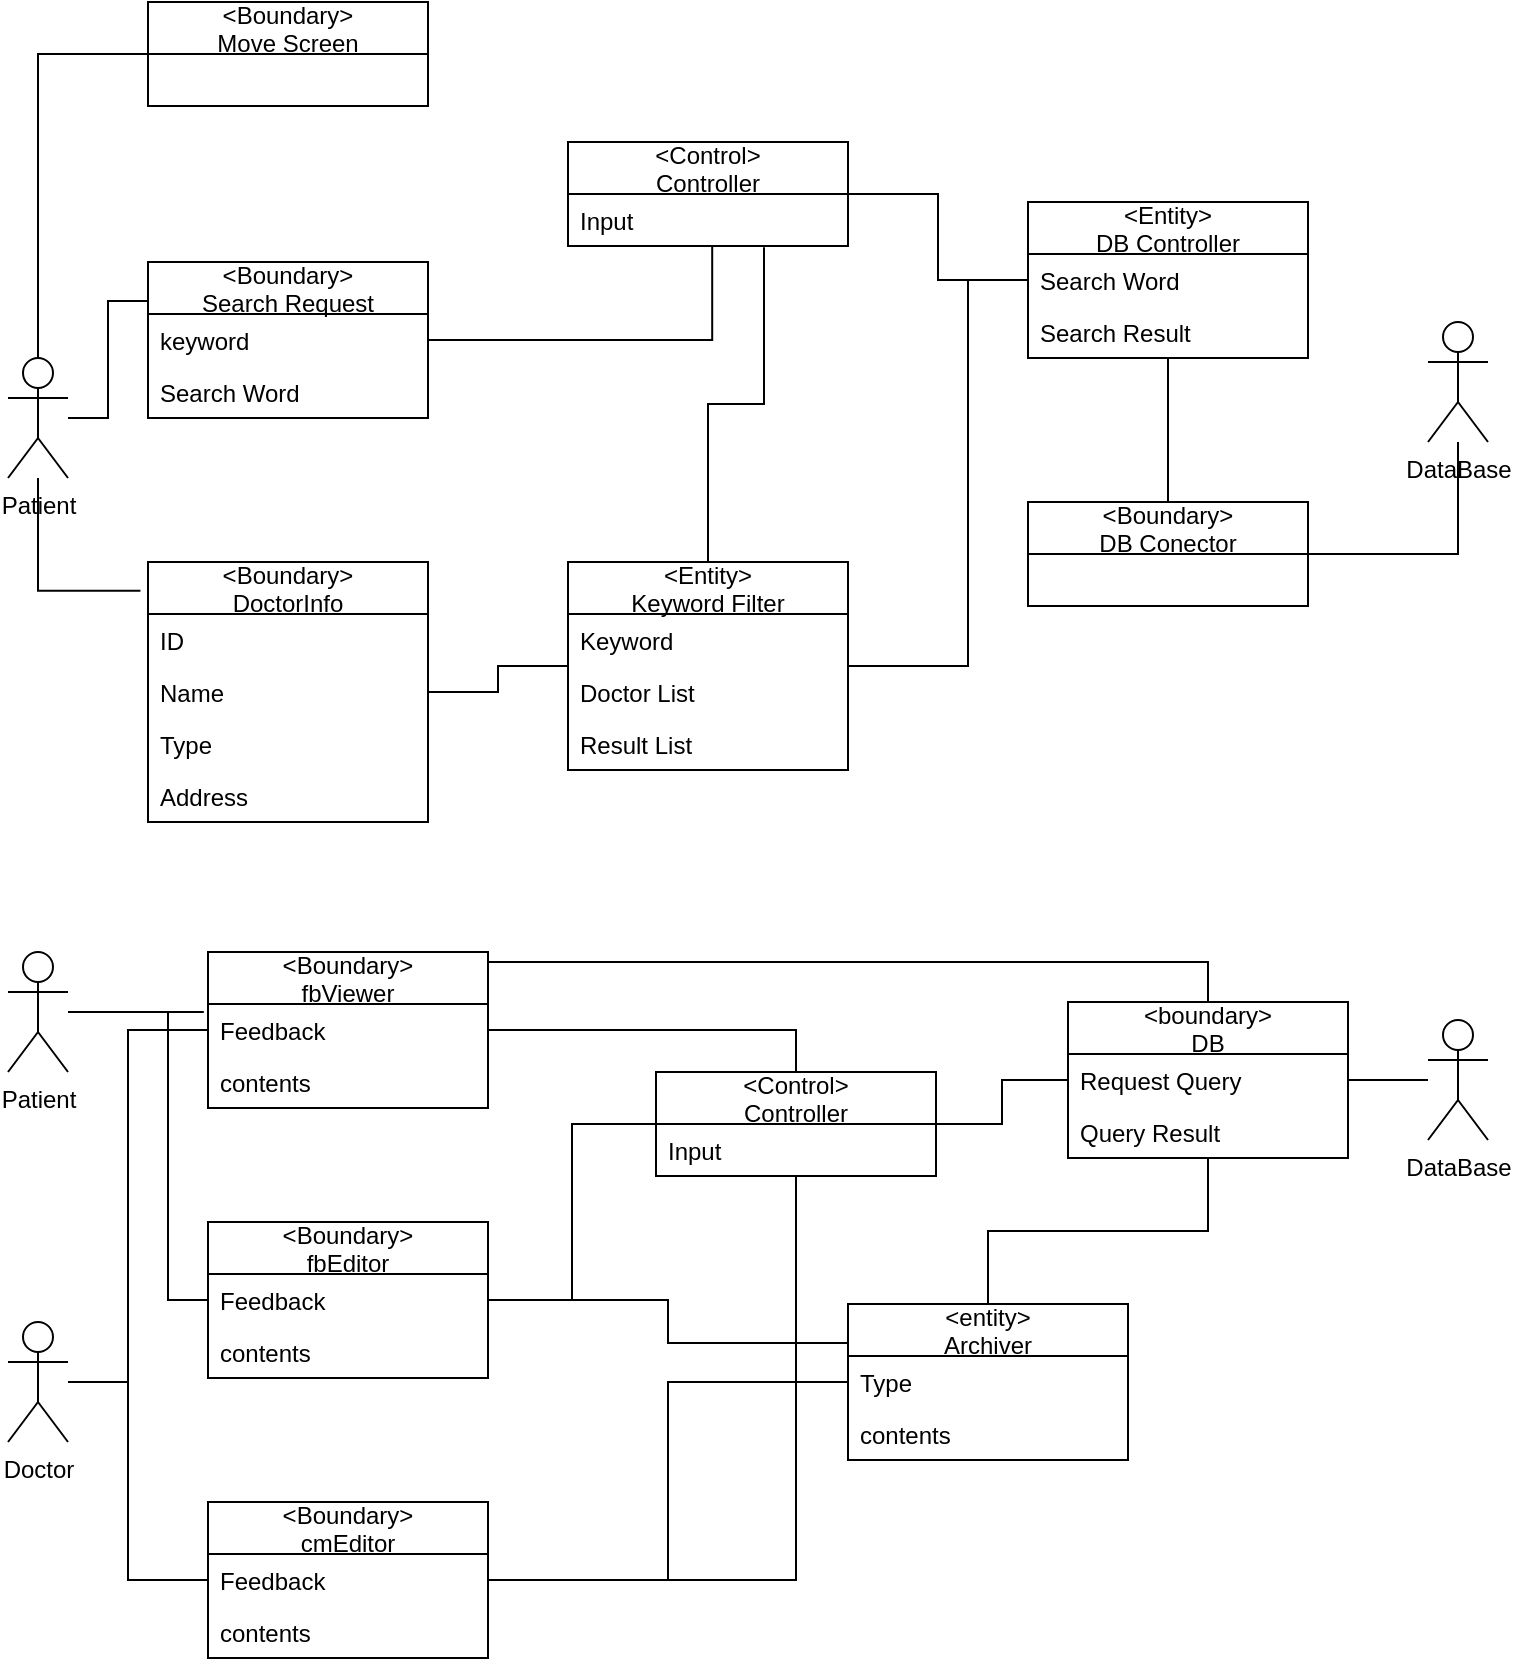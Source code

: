 <mxfile version="14.4.3" type="google"><diagram id="C5RBs43oDa-KdzZeNtuy" name="Page-1"><mxGraphModel dx="918" dy="885" grid="1" gridSize="10" guides="1" tooltips="1" connect="1" arrows="1" fold="1" page="1" pageScale="1" pageWidth="827" pageHeight="1169" math="0" shadow="0"><root><mxCell id="WIyWlLk6GJQsqaUBKTNV-0"/><mxCell id="WIyWlLk6GJQsqaUBKTNV-1" parent="WIyWlLk6GJQsqaUBKTNV-0"/><mxCell id="N7lnMvnj6xyRcFxWF7---42" style="edgeStyle=orthogonalEdgeStyle;rounded=0;orthogonalLoop=1;jettySize=auto;html=1;endArrow=none;endFill=0;" edge="1" parent="WIyWlLk6GJQsqaUBKTNV-1" source="N7lnMvnj6xyRcFxWF7---0" target="N7lnMvnj6xyRcFxWF7---27"><mxGeometry relative="1" as="geometry"/></mxCell><mxCell id="N7lnMvnj6xyRcFxWF7---44" style="edgeStyle=orthogonalEdgeStyle;rounded=0;orthogonalLoop=1;jettySize=auto;html=1;endArrow=none;endFill=0;" edge="1" parent="WIyWlLk6GJQsqaUBKTNV-1" source="N7lnMvnj6xyRcFxWF7---0" target="N7lnMvnj6xyRcFxWF7---43"><mxGeometry relative="1" as="geometry"/></mxCell><mxCell id="N7lnMvnj6xyRcFxWF7---0" value="&lt;Boundary&gt;&#10;DB Conector" style="swimlane;fontStyle=0;childLayout=stackLayout;horizontal=1;startSize=26;fillColor=none;horizontalStack=0;resizeParent=1;resizeParentMax=0;resizeLast=0;collapsible=1;marginBottom=0;" vertex="1" parent="WIyWlLk6GJQsqaUBKTNV-1"><mxGeometry x="530" y="360" width="140" height="52" as="geometry"/></mxCell><mxCell id="N7lnMvnj6xyRcFxWF7---37" style="edgeStyle=orthogonalEdgeStyle;rounded=0;orthogonalLoop=1;jettySize=auto;html=1;entryX=0.515;entryY=0.98;entryDx=0;entryDy=0;entryPerimeter=0;endArrow=none;endFill=0;exitX=1;exitY=0.5;exitDx=0;exitDy=0;" edge="1" parent="WIyWlLk6GJQsqaUBKTNV-1" source="N7lnMvnj6xyRcFxWF7---5" target="N7lnMvnj6xyRcFxWF7---20"><mxGeometry relative="1" as="geometry"><Array as="points"><mxPoint x="372" y="279"/></Array></mxGeometry></mxCell><mxCell id="N7lnMvnj6xyRcFxWF7---4" value="&lt;Boundary&gt;&#10;Search Request" style="swimlane;fontStyle=0;childLayout=stackLayout;horizontal=1;startSize=26;fillColor=none;horizontalStack=0;resizeParent=1;resizeParentMax=0;resizeLast=0;collapsible=1;marginBottom=0;" vertex="1" parent="WIyWlLk6GJQsqaUBKTNV-1"><mxGeometry x="90" y="240" width="140" height="78" as="geometry"/></mxCell><mxCell id="N7lnMvnj6xyRcFxWF7---5" value="keyword" style="text;strokeColor=none;fillColor=none;align=left;verticalAlign=top;spacingLeft=4;spacingRight=4;overflow=hidden;rotatable=0;points=[[0,0.5],[1,0.5]];portConstraint=eastwest;" vertex="1" parent="N7lnMvnj6xyRcFxWF7---4"><mxGeometry y="26" width="140" height="26" as="geometry"/></mxCell><mxCell id="N7lnMvnj6xyRcFxWF7---6" value="Search Word" style="text;strokeColor=none;fillColor=none;align=left;verticalAlign=top;spacingLeft=4;spacingRight=4;overflow=hidden;rotatable=0;points=[[0,0.5],[1,0.5]];portConstraint=eastwest;" vertex="1" parent="N7lnMvnj6xyRcFxWF7---4"><mxGeometry y="52" width="140" height="26" as="geometry"/></mxCell><mxCell id="N7lnMvnj6xyRcFxWF7---39" style="edgeStyle=orthogonalEdgeStyle;rounded=0;orthogonalLoop=1;jettySize=auto;html=1;endArrow=none;endFill=0;" edge="1" parent="WIyWlLk6GJQsqaUBKTNV-1" source="N7lnMvnj6xyRcFxWF7---8" target="N7lnMvnj6xyRcFxWF7---23"><mxGeometry relative="1" as="geometry"/></mxCell><mxCell id="N7lnMvnj6xyRcFxWF7---8" value="&lt;Boundary&gt;&#10;DoctorInfo" style="swimlane;fontStyle=0;childLayout=stackLayout;horizontal=1;startSize=26;fillColor=none;horizontalStack=0;resizeParent=1;resizeParentMax=0;resizeLast=0;collapsible=1;marginBottom=0;" vertex="1" parent="WIyWlLk6GJQsqaUBKTNV-1"><mxGeometry x="90" y="390" width="140" height="130" as="geometry"/></mxCell><mxCell id="N7lnMvnj6xyRcFxWF7---9" value="ID" style="text;strokeColor=none;fillColor=none;align=left;verticalAlign=top;spacingLeft=4;spacingRight=4;overflow=hidden;rotatable=0;points=[[0,0.5],[1,0.5]];portConstraint=eastwest;" vertex="1" parent="N7lnMvnj6xyRcFxWF7---8"><mxGeometry y="26" width="140" height="26" as="geometry"/></mxCell><mxCell id="N7lnMvnj6xyRcFxWF7---10" value="Name" style="text;strokeColor=none;fillColor=none;align=left;verticalAlign=top;spacingLeft=4;spacingRight=4;overflow=hidden;rotatable=0;points=[[0,0.5],[1,0.5]];portConstraint=eastwest;" vertex="1" parent="N7lnMvnj6xyRcFxWF7---8"><mxGeometry y="52" width="140" height="26" as="geometry"/></mxCell><mxCell id="N7lnMvnj6xyRcFxWF7---11" value="Type" style="text;strokeColor=none;fillColor=none;align=left;verticalAlign=top;spacingLeft=4;spacingRight=4;overflow=hidden;rotatable=0;points=[[0,0.5],[1,0.5]];portConstraint=eastwest;" vertex="1" parent="N7lnMvnj6xyRcFxWF7---8"><mxGeometry y="78" width="140" height="26" as="geometry"/></mxCell><mxCell id="N7lnMvnj6xyRcFxWF7---18" value="Address" style="text;strokeColor=none;fillColor=none;align=left;verticalAlign=top;spacingLeft=4;spacingRight=4;overflow=hidden;rotatable=0;points=[[0,0.5],[1,0.5]];portConstraint=eastwest;" vertex="1" parent="N7lnMvnj6xyRcFxWF7---8"><mxGeometry y="104" width="140" height="26" as="geometry"/></mxCell><mxCell id="N7lnMvnj6xyRcFxWF7---41" style="edgeStyle=orthogonalEdgeStyle;rounded=0;orthogonalLoop=1;jettySize=auto;html=1;endArrow=none;endFill=0;" edge="1" parent="WIyWlLk6GJQsqaUBKTNV-1" source="N7lnMvnj6xyRcFxWF7---19" target="N7lnMvnj6xyRcFxWF7---27"><mxGeometry relative="1" as="geometry"/></mxCell><mxCell id="N7lnMvnj6xyRcFxWF7---19" value="&lt;Control&gt;&#10;Controller" style="swimlane;fontStyle=0;childLayout=stackLayout;horizontal=1;startSize=26;fillColor=none;horizontalStack=0;resizeParent=1;resizeParentMax=0;resizeLast=0;collapsible=1;marginBottom=0;" vertex="1" parent="WIyWlLk6GJQsqaUBKTNV-1"><mxGeometry x="300" y="180" width="140" height="52" as="geometry"/></mxCell><mxCell id="N7lnMvnj6xyRcFxWF7---20" value="Input" style="text;strokeColor=none;fillColor=none;align=left;verticalAlign=top;spacingLeft=4;spacingRight=4;overflow=hidden;rotatable=0;points=[[0,0.5],[1,0.5]];portConstraint=eastwest;" vertex="1" parent="N7lnMvnj6xyRcFxWF7---19"><mxGeometry y="26" width="140" height="26" as="geometry"/></mxCell><mxCell id="N7lnMvnj6xyRcFxWF7---38" style="edgeStyle=orthogonalEdgeStyle;rounded=0;orthogonalLoop=1;jettySize=auto;html=1;entryX=0.7;entryY=1.025;entryDx=0;entryDy=0;entryPerimeter=0;endArrow=none;endFill=0;" edge="1" parent="WIyWlLk6GJQsqaUBKTNV-1" source="N7lnMvnj6xyRcFxWF7---23" target="N7lnMvnj6xyRcFxWF7---20"><mxGeometry relative="1" as="geometry"/></mxCell><mxCell id="N7lnMvnj6xyRcFxWF7---40" style="edgeStyle=orthogonalEdgeStyle;rounded=0;orthogonalLoop=1;jettySize=auto;html=1;endArrow=none;endFill=0;" edge="1" parent="WIyWlLk6GJQsqaUBKTNV-1" source="N7lnMvnj6xyRcFxWF7---23" target="N7lnMvnj6xyRcFxWF7---27"><mxGeometry relative="1" as="geometry"><Array as="points"><mxPoint x="500" y="442"/><mxPoint x="500" y="249"/></Array></mxGeometry></mxCell><mxCell id="N7lnMvnj6xyRcFxWF7---23" value="&lt;Entity&gt;&#10;Keyword Filter" style="swimlane;fontStyle=0;childLayout=stackLayout;horizontal=1;startSize=26;fillColor=none;horizontalStack=0;resizeParent=1;resizeParentMax=0;resizeLast=0;collapsible=1;marginBottom=0;" vertex="1" parent="WIyWlLk6GJQsqaUBKTNV-1"><mxGeometry x="300" y="390" width="140" height="104" as="geometry"/></mxCell><mxCell id="N7lnMvnj6xyRcFxWF7---24" value="Keyword" style="text;strokeColor=none;fillColor=none;align=left;verticalAlign=top;spacingLeft=4;spacingRight=4;overflow=hidden;rotatable=0;points=[[0,0.5],[1,0.5]];portConstraint=eastwest;" vertex="1" parent="N7lnMvnj6xyRcFxWF7---23"><mxGeometry y="26" width="140" height="26" as="geometry"/></mxCell><mxCell id="N7lnMvnj6xyRcFxWF7---25" value="Doctor List" style="text;strokeColor=none;fillColor=none;align=left;verticalAlign=top;spacingLeft=4;spacingRight=4;overflow=hidden;rotatable=0;points=[[0,0.5],[1,0.5]];portConstraint=eastwest;" vertex="1" parent="N7lnMvnj6xyRcFxWF7---23"><mxGeometry y="52" width="140" height="26" as="geometry"/></mxCell><mxCell id="N7lnMvnj6xyRcFxWF7---26" value="Result List" style="text;strokeColor=none;fillColor=none;align=left;verticalAlign=top;spacingLeft=4;spacingRight=4;overflow=hidden;rotatable=0;points=[[0,0.5],[1,0.5]];portConstraint=eastwest;" vertex="1" parent="N7lnMvnj6xyRcFxWF7---23"><mxGeometry y="78" width="140" height="26" as="geometry"/></mxCell><mxCell id="N7lnMvnj6xyRcFxWF7---27" value="&lt;Entity&gt;&#10;DB Controller" style="swimlane;fontStyle=0;childLayout=stackLayout;horizontal=1;startSize=26;fillColor=none;horizontalStack=0;resizeParent=1;resizeParentMax=0;resizeLast=0;collapsible=1;marginBottom=0;" vertex="1" parent="WIyWlLk6GJQsqaUBKTNV-1"><mxGeometry x="530" y="210" width="140" height="78" as="geometry"/></mxCell><mxCell id="N7lnMvnj6xyRcFxWF7---28" value="Search Word" style="text;strokeColor=none;fillColor=none;align=left;verticalAlign=top;spacingLeft=4;spacingRight=4;overflow=hidden;rotatable=0;points=[[0,0.5],[1,0.5]];portConstraint=eastwest;" vertex="1" parent="N7lnMvnj6xyRcFxWF7---27"><mxGeometry y="26" width="140" height="26" as="geometry"/></mxCell><mxCell id="N7lnMvnj6xyRcFxWF7---29" value="Search Result" style="text;strokeColor=none;fillColor=none;align=left;verticalAlign=top;spacingLeft=4;spacingRight=4;overflow=hidden;rotatable=0;points=[[0,0.5],[1,0.5]];portConstraint=eastwest;" vertex="1" parent="N7lnMvnj6xyRcFxWF7---27"><mxGeometry y="52" width="140" height="26" as="geometry"/></mxCell><mxCell id="N7lnMvnj6xyRcFxWF7---31" value="&lt;Boundary&gt;&#10;Move Screen" style="swimlane;fontStyle=0;childLayout=stackLayout;horizontal=1;startSize=26;fillColor=none;horizontalStack=0;resizeParent=1;resizeParentMax=0;resizeLast=0;collapsible=1;marginBottom=0;" vertex="1" parent="WIyWlLk6GJQsqaUBKTNV-1"><mxGeometry x="90" y="110" width="140" height="52" as="geometry"/></mxCell><mxCell id="N7lnMvnj6xyRcFxWF7---33" style="edgeStyle=orthogonalEdgeStyle;rounded=0;orthogonalLoop=1;jettySize=auto;html=1;entryX=0;entryY=0.5;entryDx=0;entryDy=0;endArrow=none;endFill=0;" edge="1" parent="WIyWlLk6GJQsqaUBKTNV-1" source="N7lnMvnj6xyRcFxWF7---32" target="N7lnMvnj6xyRcFxWF7---31"><mxGeometry relative="1" as="geometry"><Array as="points"><mxPoint x="35" y="136"/></Array></mxGeometry></mxCell><mxCell id="N7lnMvnj6xyRcFxWF7---34" style="edgeStyle=orthogonalEdgeStyle;rounded=0;orthogonalLoop=1;jettySize=auto;html=1;entryX=0;entryY=0.25;entryDx=0;entryDy=0;endArrow=none;endFill=0;" edge="1" parent="WIyWlLk6GJQsqaUBKTNV-1" source="N7lnMvnj6xyRcFxWF7---32" target="N7lnMvnj6xyRcFxWF7---4"><mxGeometry relative="1" as="geometry"/></mxCell><mxCell id="N7lnMvnj6xyRcFxWF7---35" style="edgeStyle=orthogonalEdgeStyle;rounded=0;orthogonalLoop=1;jettySize=auto;html=1;entryX=-0.027;entryY=0.111;entryDx=0;entryDy=0;entryPerimeter=0;endArrow=none;endFill=0;" edge="1" parent="WIyWlLk6GJQsqaUBKTNV-1" source="N7lnMvnj6xyRcFxWF7---32" target="N7lnMvnj6xyRcFxWF7---8"><mxGeometry relative="1" as="geometry"><Array as="points"><mxPoint x="35" y="404"/></Array></mxGeometry></mxCell><mxCell id="N7lnMvnj6xyRcFxWF7---32" value="Patient" style="shape=umlActor;verticalLabelPosition=bottom;verticalAlign=top;html=1;outlineConnect=0;" vertex="1" parent="WIyWlLk6GJQsqaUBKTNV-1"><mxGeometry x="20" y="288" width="30" height="60" as="geometry"/></mxCell><mxCell id="N7lnMvnj6xyRcFxWF7---43" value="DataBase" style="shape=umlActor;verticalLabelPosition=bottom;verticalAlign=top;html=1;outlineConnect=0;" vertex="1" parent="WIyWlLk6GJQsqaUBKTNV-1"><mxGeometry x="730" y="270" width="30" height="60" as="geometry"/></mxCell><mxCell id="N7lnMvnj6xyRcFxWF7---70" style="edgeStyle=orthogonalEdgeStyle;rounded=0;orthogonalLoop=1;jettySize=auto;html=1;entryX=0;entryY=0.5;entryDx=0;entryDy=0;endArrow=none;endFill=0;" edge="1" parent="WIyWlLk6GJQsqaUBKTNV-1" source="N7lnMvnj6xyRcFxWF7---45" target="N7lnMvnj6xyRcFxWF7---59"><mxGeometry relative="1" as="geometry"><Array as="points"><mxPoint x="100" y="615"/><mxPoint x="100" y="759"/></Array></mxGeometry></mxCell><mxCell id="N7lnMvnj6xyRcFxWF7---71" style="edgeStyle=orthogonalEdgeStyle;rounded=0;orthogonalLoop=1;jettySize=auto;html=1;entryX=-0.015;entryY=0.154;entryDx=0;entryDy=0;entryPerimeter=0;endArrow=none;endFill=0;" edge="1" parent="WIyWlLk6GJQsqaUBKTNV-1" source="N7lnMvnj6xyRcFxWF7---45" target="N7lnMvnj6xyRcFxWF7---47"><mxGeometry relative="1" as="geometry"/></mxCell><mxCell id="N7lnMvnj6xyRcFxWF7---45" value="Patient" style="shape=umlActor;verticalLabelPosition=bottom;verticalAlign=top;html=1;outlineConnect=0;" vertex="1" parent="WIyWlLk6GJQsqaUBKTNV-1"><mxGeometry x="20" y="585" width="30" height="60" as="geometry"/></mxCell><mxCell id="N7lnMvnj6xyRcFxWF7---88" style="edgeStyle=orthogonalEdgeStyle;rounded=0;orthogonalLoop=1;jettySize=auto;html=1;entryX=0.5;entryY=0;entryDx=0;entryDy=0;endArrow=none;endFill=0;" edge="1" parent="WIyWlLk6GJQsqaUBKTNV-1" source="N7lnMvnj6xyRcFxWF7---46" target="N7lnMvnj6xyRcFxWF7---83"><mxGeometry relative="1" as="geometry"><Array as="points"><mxPoint x="620" y="590"/></Array></mxGeometry></mxCell><mxCell id="N7lnMvnj6xyRcFxWF7---46" value="&lt;Boundary&gt;&#10;fbViewer" style="swimlane;fontStyle=0;childLayout=stackLayout;horizontal=1;startSize=26;fillColor=none;horizontalStack=0;resizeParent=1;resizeParentMax=0;resizeLast=0;collapsible=1;marginBottom=0;" vertex="1" parent="WIyWlLk6GJQsqaUBKTNV-1"><mxGeometry x="120" y="585" width="140" height="78" as="geometry"/></mxCell><mxCell id="N7lnMvnj6xyRcFxWF7---47" value="Feedback" style="text;strokeColor=none;fillColor=none;align=left;verticalAlign=top;spacingLeft=4;spacingRight=4;overflow=hidden;rotatable=0;points=[[0,0.5],[1,0.5]];portConstraint=eastwest;" vertex="1" parent="N7lnMvnj6xyRcFxWF7---46"><mxGeometry y="26" width="140" height="26" as="geometry"/></mxCell><mxCell id="N7lnMvnj6xyRcFxWF7---48" value="contents" style="text;strokeColor=none;fillColor=none;align=left;verticalAlign=top;spacingLeft=4;spacingRight=4;overflow=hidden;rotatable=0;points=[[0,0.5],[1,0.5]];portConstraint=eastwest;" vertex="1" parent="N7lnMvnj6xyRcFxWF7---46"><mxGeometry y="52" width="140" height="26" as="geometry"/></mxCell><mxCell id="N7lnMvnj6xyRcFxWF7---75" style="edgeStyle=orthogonalEdgeStyle;rounded=0;orthogonalLoop=1;jettySize=auto;html=1;entryX=0;entryY=0.5;entryDx=0;entryDy=0;endArrow=none;endFill=0;" edge="1" parent="WIyWlLk6GJQsqaUBKTNV-1" source="N7lnMvnj6xyRcFxWF7---58" target="N7lnMvnj6xyRcFxWF7---72"><mxGeometry relative="1" as="geometry"/></mxCell><mxCell id="N7lnMvnj6xyRcFxWF7---81" style="edgeStyle=orthogonalEdgeStyle;rounded=0;orthogonalLoop=1;jettySize=auto;html=1;entryX=0;entryY=0.25;entryDx=0;entryDy=0;endArrow=none;endFill=0;" edge="1" parent="WIyWlLk6GJQsqaUBKTNV-1" source="N7lnMvnj6xyRcFxWF7---58" target="N7lnMvnj6xyRcFxWF7---77"><mxGeometry relative="1" as="geometry"/></mxCell><mxCell id="N7lnMvnj6xyRcFxWF7---58" value="&lt;Boundary&gt;&#10;fbEditor" style="swimlane;fontStyle=0;childLayout=stackLayout;horizontal=1;startSize=26;fillColor=none;horizontalStack=0;resizeParent=1;resizeParentMax=0;resizeLast=0;collapsible=1;marginBottom=0;" vertex="1" parent="WIyWlLk6GJQsqaUBKTNV-1"><mxGeometry x="120" y="720" width="140" height="78" as="geometry"/></mxCell><mxCell id="N7lnMvnj6xyRcFxWF7---59" value="Feedback" style="text;strokeColor=none;fillColor=none;align=left;verticalAlign=top;spacingLeft=4;spacingRight=4;overflow=hidden;rotatable=0;points=[[0,0.5],[1,0.5]];portConstraint=eastwest;" vertex="1" parent="N7lnMvnj6xyRcFxWF7---58"><mxGeometry y="26" width="140" height="26" as="geometry"/></mxCell><mxCell id="N7lnMvnj6xyRcFxWF7---60" value="contents" style="text;strokeColor=none;fillColor=none;align=left;verticalAlign=top;spacingLeft=4;spacingRight=4;overflow=hidden;rotatable=0;points=[[0,0.5],[1,0.5]];portConstraint=eastwest;" vertex="1" parent="N7lnMvnj6xyRcFxWF7---58"><mxGeometry y="52" width="140" height="26" as="geometry"/></mxCell><mxCell id="N7lnMvnj6xyRcFxWF7---76" style="edgeStyle=orthogonalEdgeStyle;rounded=0;orthogonalLoop=1;jettySize=auto;html=1;endArrow=none;endFill=0;" edge="1" parent="WIyWlLk6GJQsqaUBKTNV-1" source="N7lnMvnj6xyRcFxWF7---61" target="N7lnMvnj6xyRcFxWF7---72"><mxGeometry relative="1" as="geometry"/></mxCell><mxCell id="N7lnMvnj6xyRcFxWF7---82" style="edgeStyle=orthogonalEdgeStyle;rounded=0;orthogonalLoop=1;jettySize=auto;html=1;endArrow=none;endFill=0;" edge="1" parent="WIyWlLk6GJQsqaUBKTNV-1" source="N7lnMvnj6xyRcFxWF7---61" target="N7lnMvnj6xyRcFxWF7---77"><mxGeometry relative="1" as="geometry"><Array as="points"><mxPoint x="350" y="899"/><mxPoint x="350" y="800"/></Array></mxGeometry></mxCell><mxCell id="N7lnMvnj6xyRcFxWF7---61" value="&lt;Boundary&gt;&#10;cmEditor" style="swimlane;fontStyle=0;childLayout=stackLayout;horizontal=1;startSize=26;fillColor=none;horizontalStack=0;resizeParent=1;resizeParentMax=0;resizeLast=0;collapsible=1;marginBottom=0;" vertex="1" parent="WIyWlLk6GJQsqaUBKTNV-1"><mxGeometry x="120" y="860" width="140" height="78" as="geometry"/></mxCell><mxCell id="N7lnMvnj6xyRcFxWF7---62" value="Feedback" style="text;strokeColor=none;fillColor=none;align=left;verticalAlign=top;spacingLeft=4;spacingRight=4;overflow=hidden;rotatable=0;points=[[0,0.5],[1,0.5]];portConstraint=eastwest;" vertex="1" parent="N7lnMvnj6xyRcFxWF7---61"><mxGeometry y="26" width="140" height="26" as="geometry"/></mxCell><mxCell id="N7lnMvnj6xyRcFxWF7---63" value="contents" style="text;strokeColor=none;fillColor=none;align=left;verticalAlign=top;spacingLeft=4;spacingRight=4;overflow=hidden;rotatable=0;points=[[0,0.5],[1,0.5]];portConstraint=eastwest;" vertex="1" parent="N7lnMvnj6xyRcFxWF7---61"><mxGeometry y="52" width="140" height="26" as="geometry"/></mxCell><mxCell id="N7lnMvnj6xyRcFxWF7---68" style="edgeStyle=orthogonalEdgeStyle;rounded=0;orthogonalLoop=1;jettySize=auto;html=1;entryX=0;entryY=0.5;entryDx=0;entryDy=0;endArrow=none;endFill=0;" edge="1" parent="WIyWlLk6GJQsqaUBKTNV-1" source="N7lnMvnj6xyRcFxWF7---67" target="N7lnMvnj6xyRcFxWF7---47"><mxGeometry relative="1" as="geometry"><Array as="points"><mxPoint x="80" y="800"/><mxPoint x="80" y="624"/></Array></mxGeometry></mxCell><mxCell id="N7lnMvnj6xyRcFxWF7---69" style="edgeStyle=orthogonalEdgeStyle;rounded=0;orthogonalLoop=1;jettySize=auto;html=1;entryX=0;entryY=0.5;entryDx=0;entryDy=0;endArrow=none;endFill=0;" edge="1" parent="WIyWlLk6GJQsqaUBKTNV-1" source="N7lnMvnj6xyRcFxWF7---67" target="N7lnMvnj6xyRcFxWF7---62"><mxGeometry relative="1" as="geometry"><Array as="points"><mxPoint x="80" y="800"/><mxPoint x="80" y="899"/></Array></mxGeometry></mxCell><mxCell id="N7lnMvnj6xyRcFxWF7---67" value="Doctor" style="shape=umlActor;verticalLabelPosition=bottom;verticalAlign=top;html=1;outlineConnect=0;" vertex="1" parent="WIyWlLk6GJQsqaUBKTNV-1"><mxGeometry x="20" y="770" width="30" height="60" as="geometry"/></mxCell><mxCell id="N7lnMvnj6xyRcFxWF7---86" style="edgeStyle=orthogonalEdgeStyle;rounded=0;orthogonalLoop=1;jettySize=auto;html=1;entryX=0;entryY=0.5;entryDx=0;entryDy=0;endArrow=none;endFill=0;" edge="1" parent="WIyWlLk6GJQsqaUBKTNV-1" source="N7lnMvnj6xyRcFxWF7---72" target="N7lnMvnj6xyRcFxWF7---84"><mxGeometry relative="1" as="geometry"/></mxCell><mxCell id="N7lnMvnj6xyRcFxWF7---72" value="&lt;Control&gt;&#10;Controller" style="swimlane;fontStyle=0;childLayout=stackLayout;horizontal=1;startSize=26;fillColor=none;horizontalStack=0;resizeParent=1;resizeParentMax=0;resizeLast=0;collapsible=1;marginBottom=0;" vertex="1" parent="WIyWlLk6GJQsqaUBKTNV-1"><mxGeometry x="344" y="645" width="140" height="52" as="geometry"/></mxCell><mxCell id="N7lnMvnj6xyRcFxWF7---73" value="Input" style="text;strokeColor=none;fillColor=none;align=left;verticalAlign=top;spacingLeft=4;spacingRight=4;overflow=hidden;rotatable=0;points=[[0,0.5],[1,0.5]];portConstraint=eastwest;" vertex="1" parent="N7lnMvnj6xyRcFxWF7---72"><mxGeometry y="26" width="140" height="26" as="geometry"/></mxCell><mxCell id="N7lnMvnj6xyRcFxWF7---74" style="edgeStyle=orthogonalEdgeStyle;rounded=0;orthogonalLoop=1;jettySize=auto;html=1;endArrow=none;endFill=0;" edge="1" parent="WIyWlLk6GJQsqaUBKTNV-1" source="N7lnMvnj6xyRcFxWF7---47" target="N7lnMvnj6xyRcFxWF7---72"><mxGeometry relative="1" as="geometry"/></mxCell><mxCell id="N7lnMvnj6xyRcFxWF7---87" style="edgeStyle=orthogonalEdgeStyle;rounded=0;orthogonalLoop=1;jettySize=auto;html=1;endArrow=none;endFill=0;" edge="1" parent="WIyWlLk6GJQsqaUBKTNV-1" source="N7lnMvnj6xyRcFxWF7---77" target="N7lnMvnj6xyRcFxWF7---83"><mxGeometry relative="1" as="geometry"/></mxCell><mxCell id="N7lnMvnj6xyRcFxWF7---77" value="&lt;entity&gt;&#10;Archiver" style="swimlane;fontStyle=0;childLayout=stackLayout;horizontal=1;startSize=26;fillColor=none;horizontalStack=0;resizeParent=1;resizeParentMax=0;resizeLast=0;collapsible=1;marginBottom=0;" vertex="1" parent="WIyWlLk6GJQsqaUBKTNV-1"><mxGeometry x="440" y="761" width="140" height="78" as="geometry"/></mxCell><mxCell id="N7lnMvnj6xyRcFxWF7---78" value="Type" style="text;strokeColor=none;fillColor=none;align=left;verticalAlign=top;spacingLeft=4;spacingRight=4;overflow=hidden;rotatable=0;points=[[0,0.5],[1,0.5]];portConstraint=eastwest;" vertex="1" parent="N7lnMvnj6xyRcFxWF7---77"><mxGeometry y="26" width="140" height="26" as="geometry"/></mxCell><mxCell id="N7lnMvnj6xyRcFxWF7---79" value="contents" style="text;strokeColor=none;fillColor=none;align=left;verticalAlign=top;spacingLeft=4;spacingRight=4;overflow=hidden;rotatable=0;points=[[0,0.5],[1,0.5]];portConstraint=eastwest;" vertex="1" parent="N7lnMvnj6xyRcFxWF7---77"><mxGeometry y="52" width="140" height="26" as="geometry"/></mxCell><mxCell id="N7lnMvnj6xyRcFxWF7---83" value="&lt;boundary&gt;&#10;DB" style="swimlane;fontStyle=0;childLayout=stackLayout;horizontal=1;startSize=26;fillColor=none;horizontalStack=0;resizeParent=1;resizeParentMax=0;resizeLast=0;collapsible=1;marginBottom=0;" vertex="1" parent="WIyWlLk6GJQsqaUBKTNV-1"><mxGeometry x="550" y="610" width="140" height="78" as="geometry"/></mxCell><mxCell id="N7lnMvnj6xyRcFxWF7---84" value="Request Query" style="text;strokeColor=none;fillColor=none;align=left;verticalAlign=top;spacingLeft=4;spacingRight=4;overflow=hidden;rotatable=0;points=[[0,0.5],[1,0.5]];portConstraint=eastwest;" vertex="1" parent="N7lnMvnj6xyRcFxWF7---83"><mxGeometry y="26" width="140" height="26" as="geometry"/></mxCell><mxCell id="N7lnMvnj6xyRcFxWF7---85" value="Query Result" style="text;strokeColor=none;fillColor=none;align=left;verticalAlign=top;spacingLeft=4;spacingRight=4;overflow=hidden;rotatable=0;points=[[0,0.5],[1,0.5]];portConstraint=eastwest;" vertex="1" parent="N7lnMvnj6xyRcFxWF7---83"><mxGeometry y="52" width="140" height="26" as="geometry"/></mxCell><mxCell id="N7lnMvnj6xyRcFxWF7---90" style="edgeStyle=orthogonalEdgeStyle;rounded=0;orthogonalLoop=1;jettySize=auto;html=1;entryX=1;entryY=0.5;entryDx=0;entryDy=0;endArrow=none;endFill=0;" edge="1" parent="WIyWlLk6GJQsqaUBKTNV-1" source="N7lnMvnj6xyRcFxWF7---89" target="N7lnMvnj6xyRcFxWF7---84"><mxGeometry relative="1" as="geometry"/></mxCell><mxCell id="N7lnMvnj6xyRcFxWF7---89" value="DataBase" style="shape=umlActor;verticalLabelPosition=bottom;verticalAlign=top;html=1;outlineConnect=0;" vertex="1" parent="WIyWlLk6GJQsqaUBKTNV-1"><mxGeometry x="730" y="619" width="30" height="60" as="geometry"/></mxCell></root></mxGraphModel></diagram></mxfile>